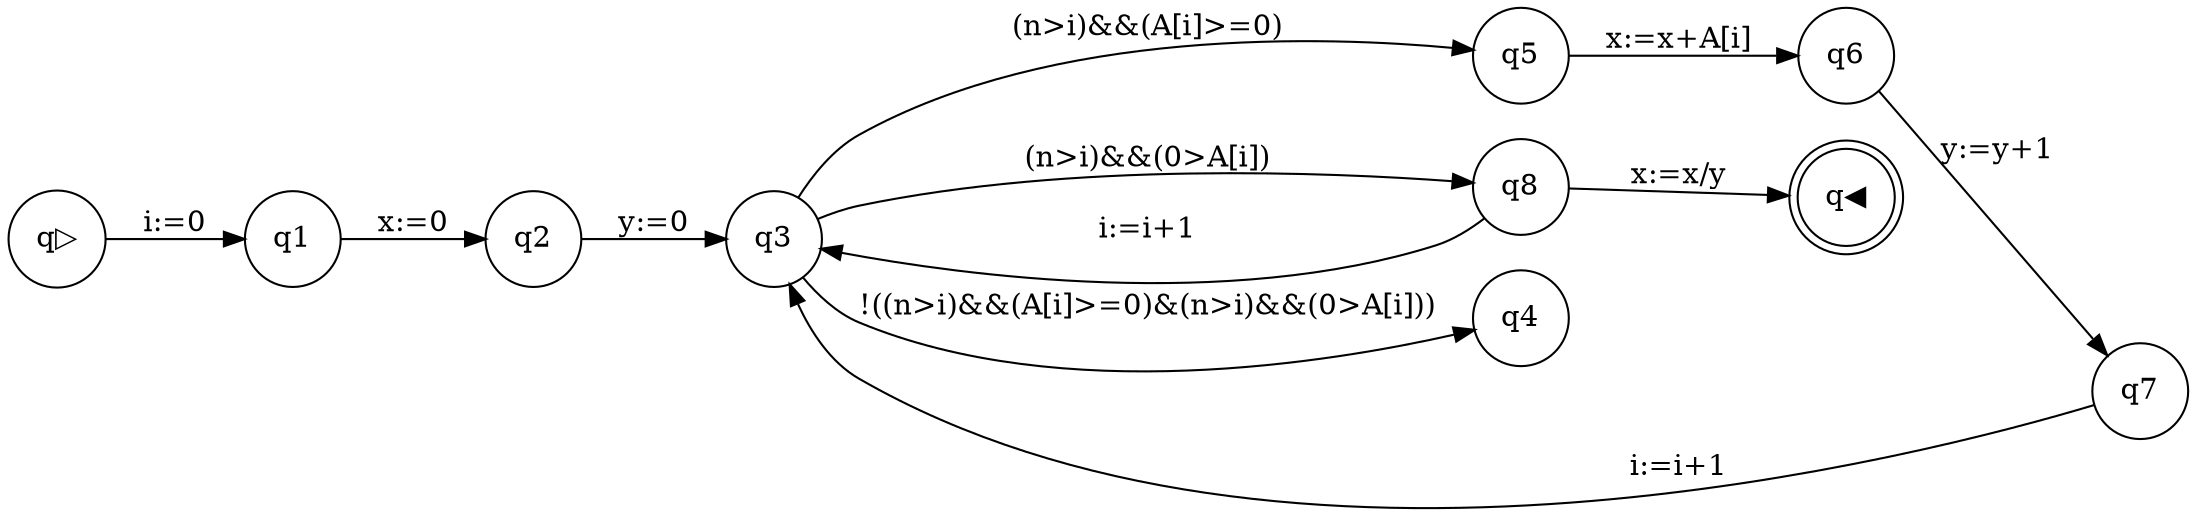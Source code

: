 digraph program_graph {rankdir=LR; 
node [shape = circle]; q▷; 
node [shape = doublecircle]; q◀; 
node [shape = circle]
q▷ -> q1[label = "i:=0"];
q1 -> q2[label = "x:=0"];
q2 -> q3[label = "y:=0"];
q3 -> q5[label = "(n>i)&&(A[i]>=0)"]; 
q5 -> q6[label = "x:=x+A[i]"];
q6 -> q7[label = "y:=y+1"];
q7 -> q3[label = "i:=i+1"];
q3 -> q8[label = "(n>i)&&(0>A[i])"]; 
q8 -> q3[label = "i:=i+1"];
q3 -> q4[label = "!((n>i)&&(A[i]>=0)&(n>i)&&(0>A[i]))"];
q8 -> q◀[label = "x:=x/y"];
}